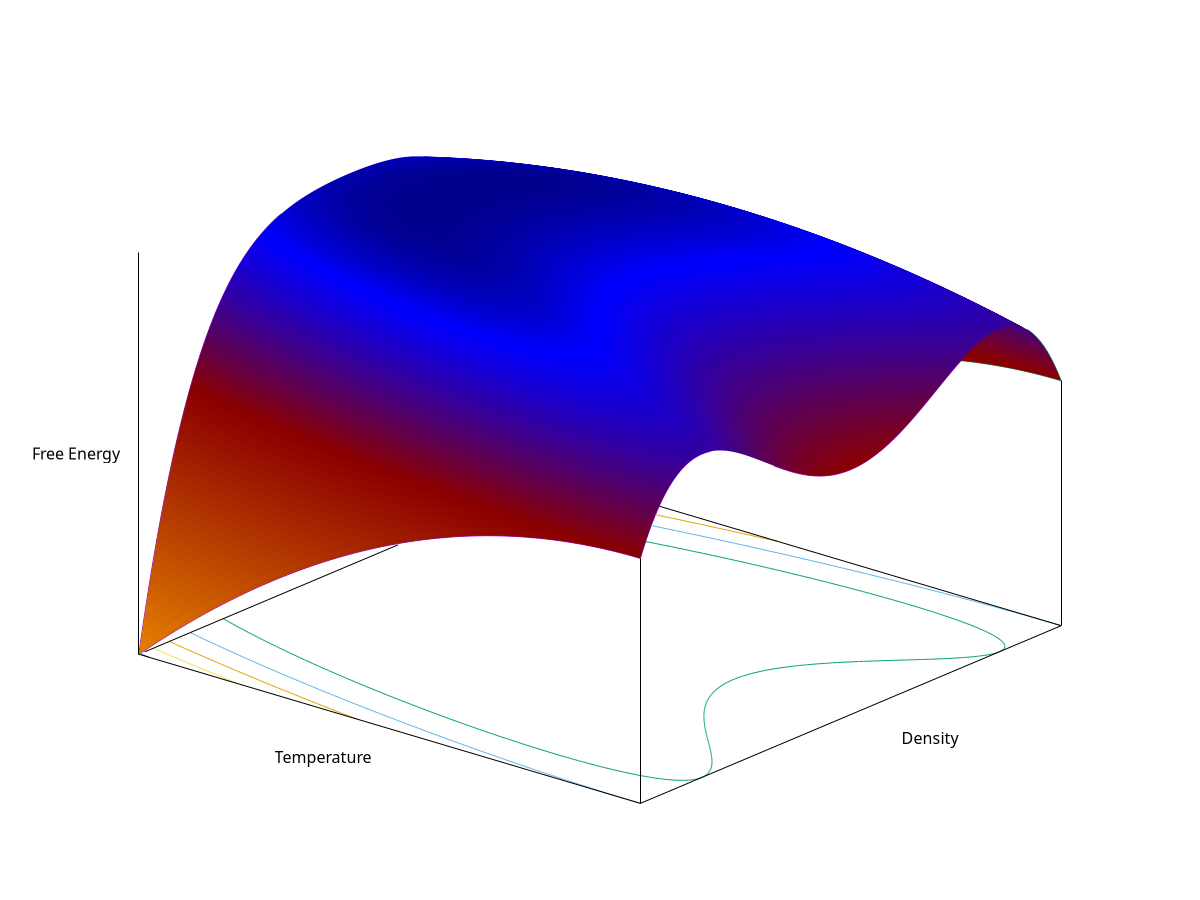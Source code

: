 set terminal wxt font "Verdana,14"
unset key
set xlabel "Temperature"
set ylabel "Density"
set zlabel "Free Energy"
set xrange [-4:1]
set yrange [-2:2]
unset xtics
unset ytics
unset ztics
set ticslevel 0
set isosamples 250
set hidden3d
set pm3d
set palette defined (-0.3 "orange", -0.1 "dark-red", -0.02 "blue", 0 "dark-blue")
unset colorbox
set contour base
set view 60,220

f(x,y) = -0.25*(x*x + 2*x*y*y + 2*y**4)

splot f(x,y)





